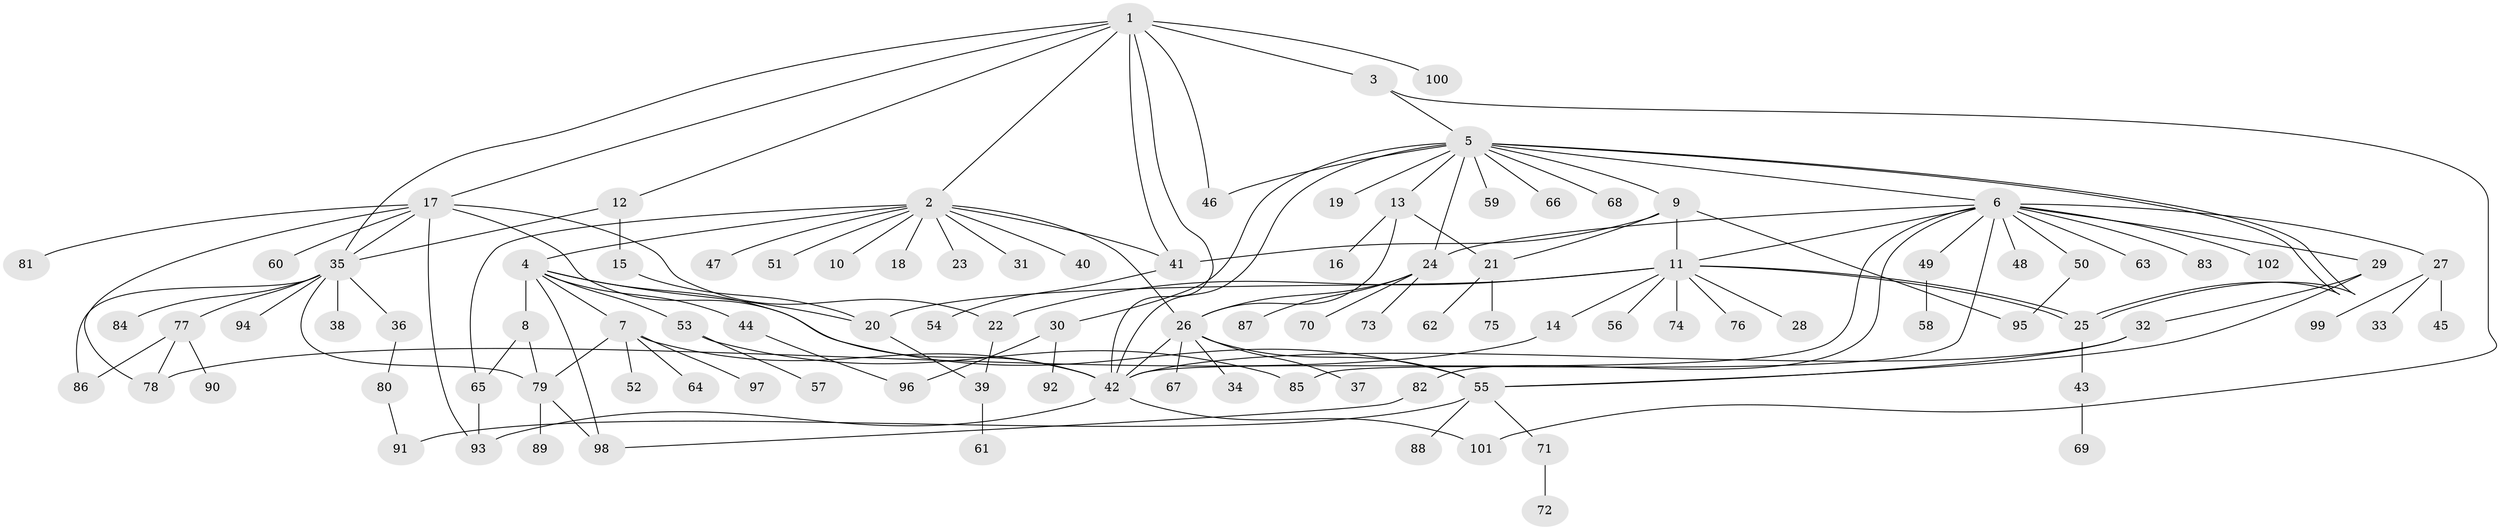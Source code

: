 // coarse degree distribution, {8: 0.013333333333333334, 11: 0.013333333333333334, 13: 0.02666666666666667, 14: 0.013333333333333334, 5: 0.04, 4: 0.04, 7: 0.04, 1: 0.5333333333333333, 10: 0.02666666666666667, 3: 0.10666666666666667, 2: 0.12, 9: 0.013333333333333334, 6: 0.013333333333333334}
// Generated by graph-tools (version 1.1) at 2025/23/03/03/25 07:23:52]
// undirected, 102 vertices, 142 edges
graph export_dot {
graph [start="1"]
  node [color=gray90,style=filled];
  1;
  2;
  3;
  4;
  5;
  6;
  7;
  8;
  9;
  10;
  11;
  12;
  13;
  14;
  15;
  16;
  17;
  18;
  19;
  20;
  21;
  22;
  23;
  24;
  25;
  26;
  27;
  28;
  29;
  30;
  31;
  32;
  33;
  34;
  35;
  36;
  37;
  38;
  39;
  40;
  41;
  42;
  43;
  44;
  45;
  46;
  47;
  48;
  49;
  50;
  51;
  52;
  53;
  54;
  55;
  56;
  57;
  58;
  59;
  60;
  61;
  62;
  63;
  64;
  65;
  66;
  67;
  68;
  69;
  70;
  71;
  72;
  73;
  74;
  75;
  76;
  77;
  78;
  79;
  80;
  81;
  82;
  83;
  84;
  85;
  86;
  87;
  88;
  89;
  90;
  91;
  92;
  93;
  94;
  95;
  96;
  97;
  98;
  99;
  100;
  101;
  102;
  1 -- 2;
  1 -- 3;
  1 -- 12;
  1 -- 17;
  1 -- 35;
  1 -- 41;
  1 -- 42;
  1 -- 46;
  1 -- 100;
  2 -- 4;
  2 -- 10;
  2 -- 18;
  2 -- 23;
  2 -- 26;
  2 -- 31;
  2 -- 40;
  2 -- 41;
  2 -- 47;
  2 -- 51;
  2 -- 65;
  3 -- 5;
  3 -- 101;
  4 -- 7;
  4 -- 8;
  4 -- 20;
  4 -- 44;
  4 -- 53;
  4 -- 55;
  4 -- 98;
  5 -- 6;
  5 -- 9;
  5 -- 13;
  5 -- 19;
  5 -- 24;
  5 -- 25;
  5 -- 25;
  5 -- 30;
  5 -- 42;
  5 -- 46;
  5 -- 59;
  5 -- 66;
  5 -- 68;
  6 -- 11;
  6 -- 24;
  6 -- 27;
  6 -- 29;
  6 -- 42;
  6 -- 48;
  6 -- 49;
  6 -- 50;
  6 -- 63;
  6 -- 82;
  6 -- 83;
  6 -- 85;
  6 -- 102;
  7 -- 42;
  7 -- 52;
  7 -- 64;
  7 -- 79;
  7 -- 97;
  8 -- 65;
  8 -- 79;
  9 -- 11;
  9 -- 21;
  9 -- 41;
  9 -- 95;
  11 -- 14;
  11 -- 20;
  11 -- 22;
  11 -- 25;
  11 -- 25;
  11 -- 28;
  11 -- 56;
  11 -- 74;
  11 -- 76;
  12 -- 15;
  12 -- 35;
  13 -- 16;
  13 -- 21;
  13 -- 26;
  14 -- 78;
  15 -- 20;
  17 -- 22;
  17 -- 35;
  17 -- 42;
  17 -- 60;
  17 -- 78;
  17 -- 81;
  17 -- 93;
  20 -- 39;
  21 -- 62;
  21 -- 75;
  22 -- 39;
  24 -- 26;
  24 -- 70;
  24 -- 73;
  24 -- 87;
  25 -- 43;
  26 -- 34;
  26 -- 37;
  26 -- 42;
  26 -- 55;
  26 -- 67;
  27 -- 33;
  27 -- 45;
  27 -- 99;
  29 -- 32;
  29 -- 55;
  30 -- 92;
  30 -- 96;
  32 -- 42;
  32 -- 55;
  35 -- 36;
  35 -- 38;
  35 -- 77;
  35 -- 79;
  35 -- 84;
  35 -- 86;
  35 -- 94;
  36 -- 80;
  39 -- 61;
  41 -- 54;
  42 -- 93;
  42 -- 101;
  43 -- 69;
  44 -- 96;
  49 -- 58;
  50 -- 95;
  53 -- 57;
  53 -- 85;
  55 -- 71;
  55 -- 88;
  55 -- 91;
  65 -- 93;
  71 -- 72;
  77 -- 78;
  77 -- 86;
  77 -- 90;
  79 -- 89;
  79 -- 98;
  80 -- 91;
  82 -- 98;
}
